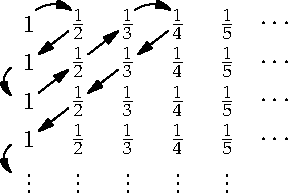 settings.tex="pdflatex";

texpreamble("\usepackage{amsmath}
\usepackage{amsthm,amssymb}
\usepackage{mathpazo}
\usepackage[svgnames]{xcolor}
");
import graph;

size(150,100,IgnoreAspect);
dotfactor=3;

for(int j=0; j>-4; --j){
	label("$1$",(0,j));
	label("$\frac 12$",(1,j));
	label("$\frac 13$",(2,j));
	label("$\frac 14$",(3,j));
	label("$\frac 15$",(4,j));
	label("$\cdots$",(5,j));
	}

for(int j=0; j<5; ++j){
	label("$\vdots$",(j,-4));
	}
	
draw(arc((0.5,0),0.5,135,45),EndArrow);
draw(arc((2.5,0),0.5,135,45),EndArrow);
draw(arc((0,-1.5),0.5,135,225),EndArrow);
draw(arc((0,-3.5),0.5,135,225),EndArrow);
draw(shift((-0.2,-0.2))*(1,0)--shift((0.2,0.2))*(0,-1),EndArrow);
draw(shift((0.2,0.2))*(0,-2)--shift((-0.2,-0.2))*(1,-1),EndArrow);
draw(shift((0.2,0.2))*(1,-1)--shift((-0.2,-0.2))*(2,0),EndArrow);
draw(shift((-0.2,-0.2))*(3,0)--shift((0.2,0.2))*(2,-1),EndArrow);
draw(shift((-0.2,-0.2))*(2,-1)--shift((0.2,0.2))*(1,-2),EndArrow);
draw(shift((-0.2,-0.2))*(1,-2)--shift((0.2,0.2))*(0,-3),EndArrow);
